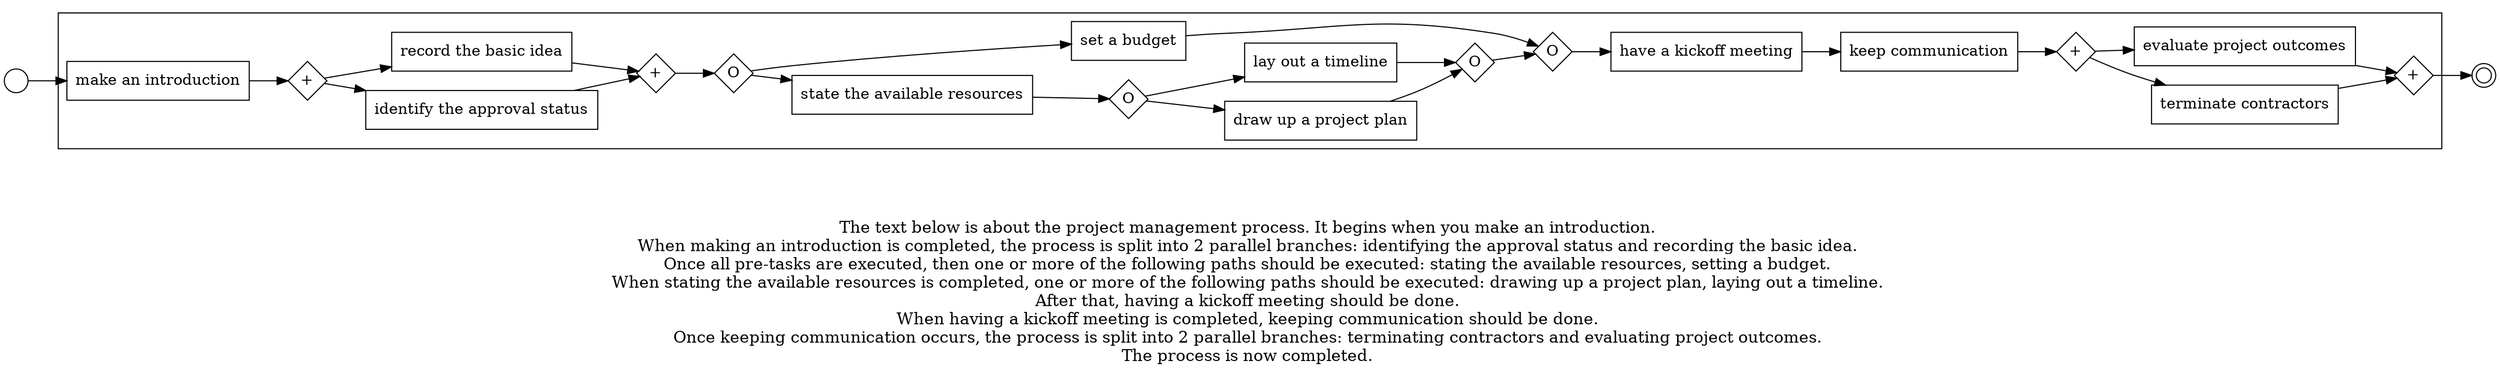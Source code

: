 digraph project_management_process_174 {
	graph [rankdir=LR]
	START_NODE [label="" shape=circle width=0.3]
	subgraph CLUSTER_0 {
		"make an introduction" [shape=box]
		"AND_SPLIT--2. Conception and Initiation_YEF0" [label="+" fixedsize=true shape=diamond width=0.5]
		"make an introduction" -> "AND_SPLIT--2. Conception and Initiation_YEF0"
		"identify the approval status" [shape=box]
		"AND_SPLIT--2. Conception and Initiation_YEF0" -> "identify the approval status"
		"record the basic idea" [shape=box]
		"AND_SPLIT--2. Conception and Initiation_YEF0" -> "record the basic idea"
		"AND_JOIN--2. Conception and Initiation_YEF0" [label="+" fixedsize=true shape=diamond width=0.5]
		"identify the approval status" -> "AND_JOIN--2. Conception and Initiation_YEF0"
		"record the basic idea" -> "AND_JOIN--2. Conception and Initiation_YEF0"
		"OR_SPLIT--3. Definition and Planning_M8SY" [label=O fixedsize=true shape=diamond width=0.5]
		"AND_JOIN--2. Conception and Initiation_YEF0" -> "OR_SPLIT--3. Definition and Planning_M8SY"
		"state the available resources" [shape=box]
		"OR_SPLIT--3. Definition and Planning_M8SY" -> "state the available resources"
		"set a budget" [shape=box]
		"OR_SPLIT--3. Definition and Planning_M8SY" -> "set a budget"
		"OR_SPLIT--3. Definition and Planning_2J6A" [label=O fixedsize=true shape=diamond width=0.5]
		"state the available resources" -> "OR_SPLIT--3. Definition and Planning_2J6A"
		"draw up a project plan" [shape=box]
		"OR_SPLIT--3. Definition and Planning_2J6A" -> "draw up a project plan"
		"lay out a timeline" [shape=box]
		"OR_SPLIT--3. Definition and Planning_2J6A" -> "lay out a timeline"
		"OR_JOIN--3. Definition and Planning_2J6A" [label=O fixedsize=true shape=diamond width=0.5]
		"draw up a project plan" -> "OR_JOIN--3. Definition and Planning_2J6A"
		"lay out a timeline" -> "OR_JOIN--3. Definition and Planning_2J6A"
		"OR_JOIN--3. Definition and Planning_M8SY" [label=O fixedsize=true shape=diamond width=0.5]
		"OR_JOIN--3. Definition and Planning_2J6A" -> "OR_JOIN--3. Definition and Planning_M8SY"
		"set a budget" -> "OR_JOIN--3. Definition and Planning_M8SY"
		"have a kickoff meeting" [shape=box]
		"OR_JOIN--3. Definition and Planning_M8SY" -> "have a kickoff meeting"
		"keep communication" [shape=box]
		"have a kickoff meeting" -> "keep communication"
		"AND_SPLIT--6. Close_M4CI" [label="+" fixedsize=true shape=diamond width=0.5]
		"keep communication" -> "AND_SPLIT--6. Close_M4CI"
		"terminate contractors" [shape=box]
		"AND_SPLIT--6. Close_M4CI" -> "terminate contractors"
		"evaluate project outcomes" [shape=box]
		"AND_SPLIT--6. Close_M4CI" -> "evaluate project outcomes"
		"AND_JOIN--6. Close_M4CI" [label="+" fixedsize=true shape=diamond width=0.5]
		"terminate contractors" -> "AND_JOIN--6. Close_M4CI"
		"evaluate project outcomes" -> "AND_JOIN--6. Close_M4CI"
	}
	START_NODE -> "make an introduction"
	END_NODE [label="" shape=doublecircle width=0.2]
	"AND_JOIN--6. Close_M4CI" -> END_NODE
	fontsize=15 label="\n\n
The text below is about the project management process. It begins when you make an introduction. 
When making an introduction is completed, the process is split into 2 parallel branches: identifying the approval status and recording the basic idea. 
Once all pre-tasks are executed, then one or more of the following paths should be executed: stating the available resources, setting a budget. 
When stating the available resources is completed, one or more of the following paths should be executed: drawing up a project plan, laying out a timeline. 
After that, having a kickoff meeting should be done. 
When having a kickoff meeting is completed, keeping communication should be done. 
Once keeping communication occurs, the process is split into 2 parallel branches: terminating contractors and evaluating project outcomes. 
The process is now completed. 
"
}
